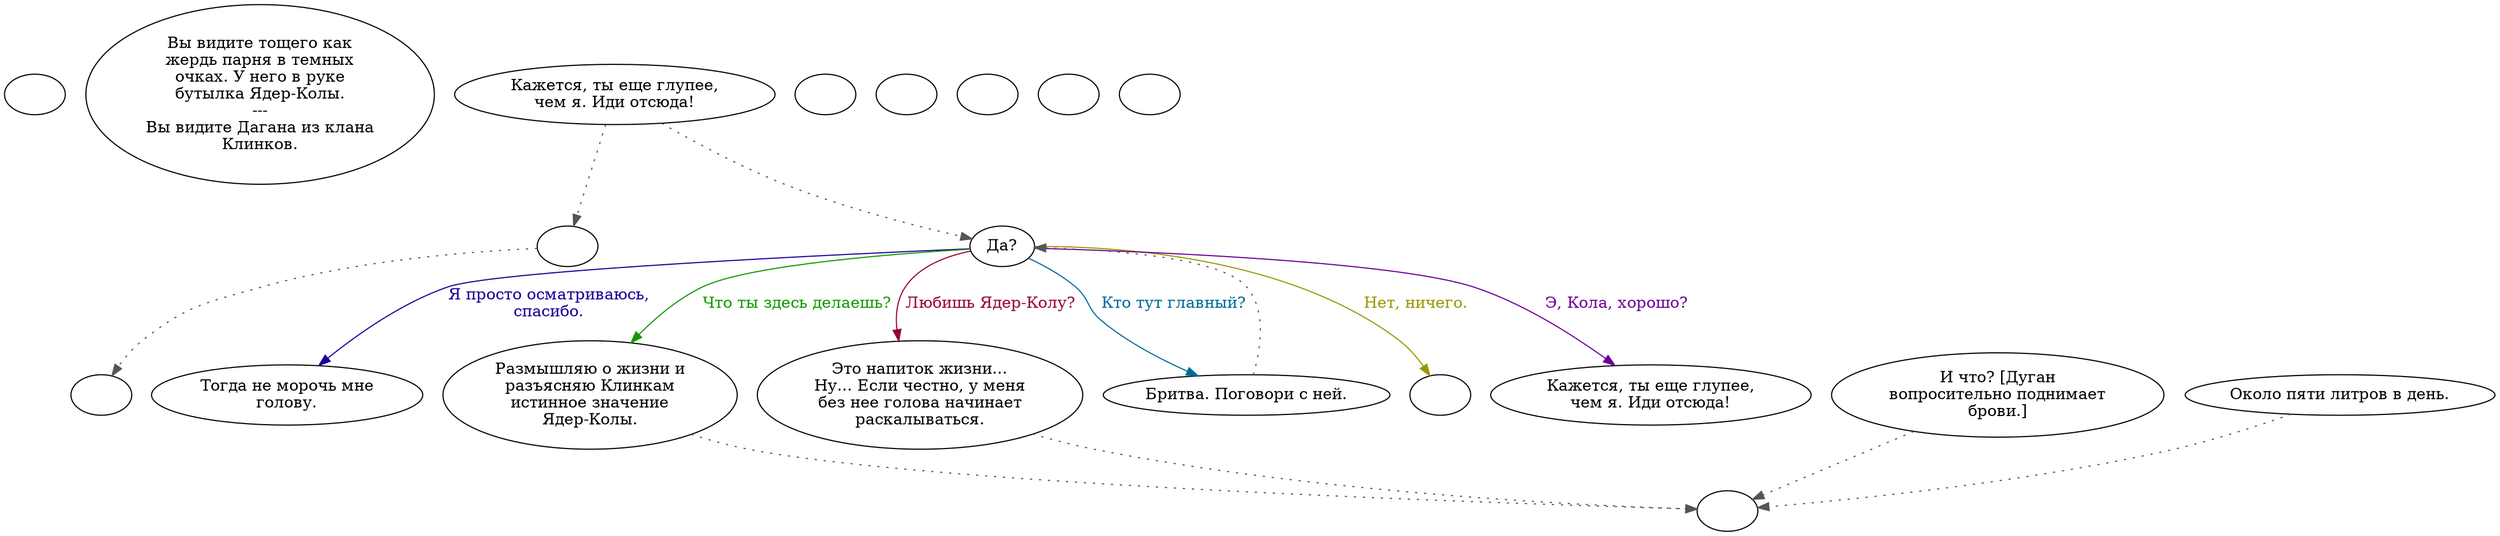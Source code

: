 digraph dugan {
  "start" [style=filled       fillcolor="#FFFFFF"       color="#000000"]
  "start" [label=""]
  "look_at_p_proc" [style=filled       fillcolor="#FFFFFF"       color="#000000"]
  "look_at_p_proc" [label="Вы видите тощего как\nжердь парня в темных\nочках. У него в руке\nбутылка Ядер-Колы.\n---\nВы видите Дагана из клана\nКлинков."]
  "talk_p_proc" [style=filled       fillcolor="#FFFFFF"       color="#000000"]
  "talk_p_proc" -> "get_reaction" [style=dotted color="#555555"]
  "talk_p_proc" -> "Dugan01" [style=dotted color="#555555"]
  "talk_p_proc" [label="Кажется, ты еще глупее,\nчем я. Иди отсюда!"]
  "critter_p_proc" [style=filled       fillcolor="#FFFFFF"       color="#000000"]
  "critter_p_proc" [label=""]
  "damage_p_proc" [style=filled       fillcolor="#FFFFFF"       color="#000000"]
  "damage_p_proc" [label=""]
  "destroy_p_proc" [style=filled       fillcolor="#FFFFFF"       color="#000000"]
  "destroy_p_proc" [label=""]
  "pickup_p_proc" [style=filled       fillcolor="#FFFFFF"       color="#000000"]
  "pickup_p_proc" [label=""]
  "map_enter_p_proc" [style=filled       fillcolor="#FFFFFF"       color="#000000"]
  "map_enter_p_proc" [label=""]
  "get_reaction" [style=filled       fillcolor="#FFFFFF"       color="#000000"]
  "get_reaction" -> "ReactToLevel" [style=dotted color="#555555"]
  "get_reaction" [label=""]
  "ReactToLevel" [style=filled       fillcolor="#FFFFFF"       color="#000000"]
  "ReactToLevel" [label=""]
  "Dugan01" [style=filled       fillcolor="#FFFFFF"       color="#000000"]
  "Dugan01" [label="Да?"]
  "Dugan01" -> "Dugan02" [label="Я просто осматриваюсь,\nспасибо." color="#1B0099" fontcolor="#1B0099"]
  "Dugan01" -> "Dugan03" [label="Что ты здесь делаешь?" color="#129900" fontcolor="#129900"]
  "Dugan01" -> "Dugan05" [label="Любишь Ядер-Колу?" color="#99003E" fontcolor="#99003E"]
  "Dugan01" -> "Dugan08" [label="Кто тут главный?" color="#006B99" fontcolor="#006B99"]
  "Dugan01" -> "DuganEnd" [label="Нет, ничего." color="#989900" fontcolor="#989900"]
  "Dugan01" -> "Dugan09" [label="Э, Кола, хорошо?" color="#6E0099" fontcolor="#6E0099"]
  "Dugan02" [style=filled       fillcolor="#FFFFFF"       color="#000000"]
  "Dugan02" [label="Тогда не морочь мне\nголову."]
  "Dugan03" [style=filled       fillcolor="#FFFFFF"       color="#000000"]
  "Dugan03" -> "Dugan04" [style=dotted color="#555555"]
  "Dugan03" [label="Размышляю о жизни и\nразъясняю Клинкам\nистинное значение\nЯдер-Колы."]
  "Dugan04" [style=filled       fillcolor="#FFFFFF"       color="#000000"]
  "Dugan04" [label=""]
  "Dugan05" [style=filled       fillcolor="#FFFFFF"       color="#000000"]
  "Dugan05" -> "Dugan04" [style=dotted color="#555555"]
  "Dugan05" [label="Это напиток жизни...\nНу... Если честно, у меня\nбез нее голова начинает\nраскалываться."]
  "Dugan06" [style=filled       fillcolor="#FFFFFF"       color="#000000"]
  "Dugan06" -> "Dugan04" [style=dotted color="#555555"]
  "Dugan06" [label="И что? [Дуган\nвопросительно поднимает\nброви.]"]
  "Dugan07" [style=filled       fillcolor="#FFFFFF"       color="#000000"]
  "Dugan07" -> "Dugan04" [style=dotted color="#555555"]
  "Dugan07" [label="Около пяти литров в день."]
  "Dugan08" [style=filled       fillcolor="#FFFFFF"       color="#000000"]
  "Dugan08" -> "Dugan01" [style=dotted color="#555555"]
  "Dugan08" [label="Бритва. Поговори с ней."]
  "Dugan09" [style=filled       fillcolor="#FFFFFF"       color="#000000"]
  "Dugan09" [label="Кажется, ты еще глупее,\nчем я. Иди отсюда!"]
  "DuganEnd" [style=filled       fillcolor="#FFFFFF"       color="#000000"]
  "DuganEnd" [label=""]
}